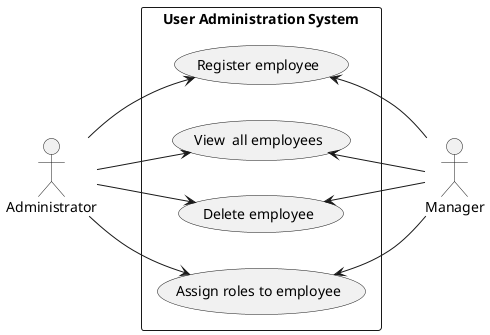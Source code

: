 @startuml

left to right direction

actor Administrator
actor Manager

rectangle "User Administration System" {
    (Register employee) as (reg)
    (View  all employees) as (view)
    (Delete employee) as (del)
    (Assign roles to employee) as (ass)

    Administrator --> (reg)
    Administrator --> (view)
    Administrator --> (del)
    Administrator --> (ass)

    (reg) <-- Manager
    (view) <-- Manager
    (del) <-- Manager
    (ass) <-- Manager
}

@enduml
